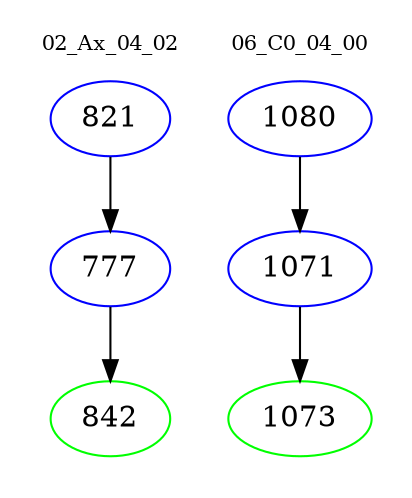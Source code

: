digraph{
subgraph cluster_0 {
color = white
label = "02_Ax_04_02";
fontsize=10;
T0_821 [label="821", color="blue"]
T0_821 -> T0_777 [color="black"]
T0_777 [label="777", color="blue"]
T0_777 -> T0_842 [color="black"]
T0_842 [label="842", color="green"]
}
subgraph cluster_1 {
color = white
label = "06_C0_04_00";
fontsize=10;
T1_1080 [label="1080", color="blue"]
T1_1080 -> T1_1071 [color="black"]
T1_1071 [label="1071", color="blue"]
T1_1071 -> T1_1073 [color="black"]
T1_1073 [label="1073", color="green"]
}
}
